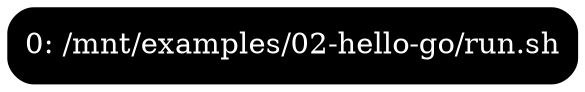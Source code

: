 digraph G {
    rankdir=LR;

    /* programs */
    node [shape=box fontcolor=white fillcolor=black style="filled,rounded"];
    run0 [label="0: /mnt/examples/02-hello-go/run.sh"];

    node [shape=ellipse fontcolor="#131C39" fillcolor="#C9D2ED"];

    /* other files */

}
